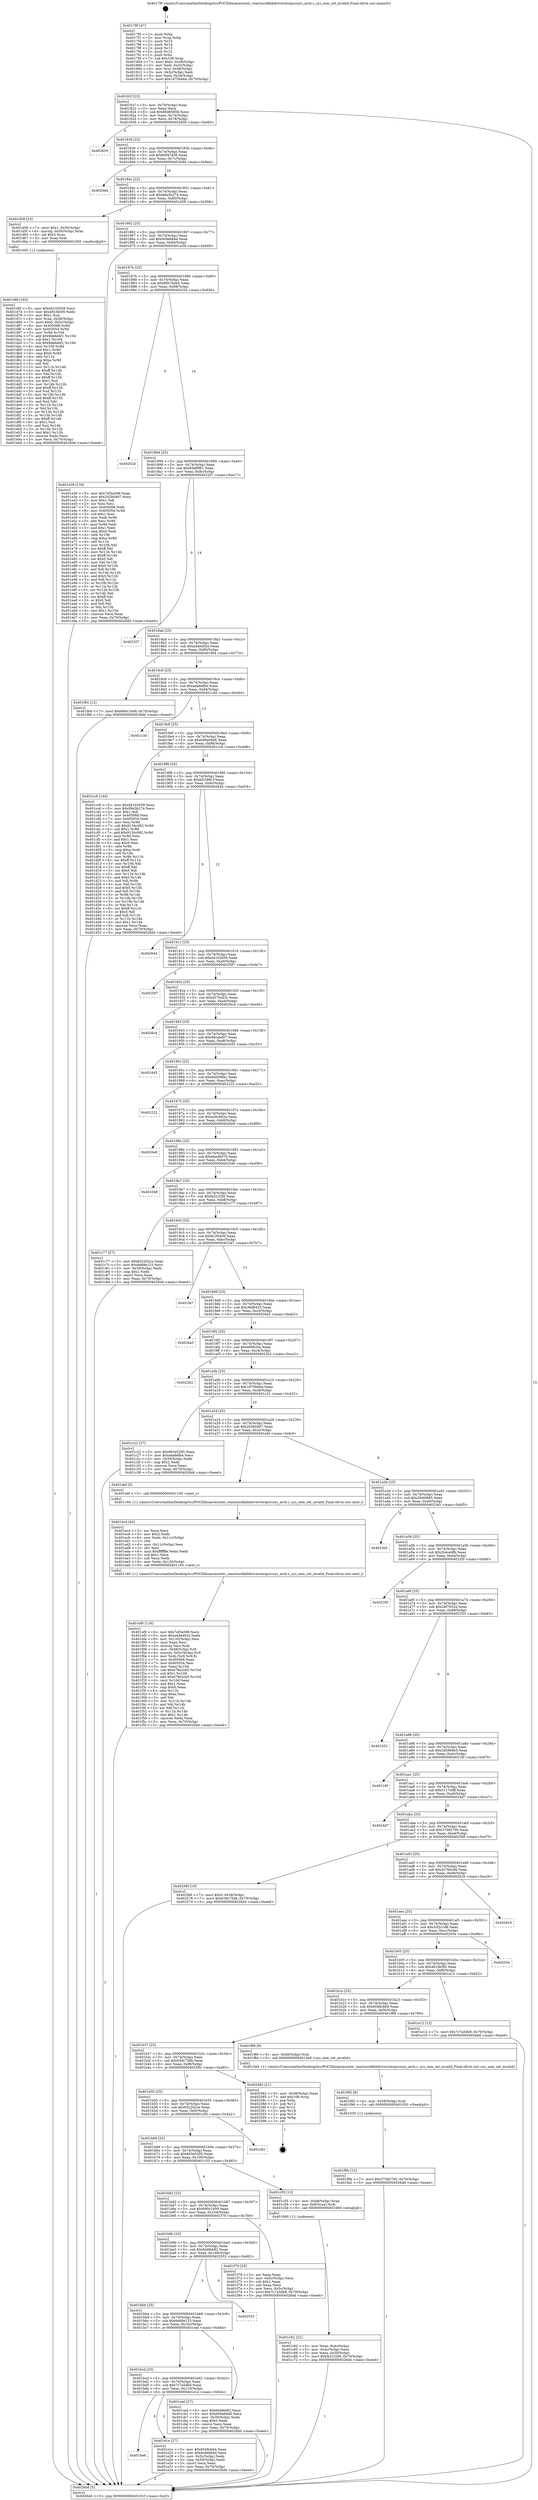 digraph "0x4017f0" {
  label = "0x4017f0 (/mnt/c/Users/mathe/Desktop/tcc/POCII/binaries/extr_reactossdklibdriverslwipsrcsys_arch.c_sys_sem_set_invalid_Final-ollvm.out::main(0))"
  labelloc = "t"
  node[shape=record]

  Entry [label="",width=0.3,height=0.3,shape=circle,fillcolor=black,style=filled]
  "0x40181f" [label="{
     0x40181f [23]\l
     | [instrs]\l
     &nbsp;&nbsp;0x40181f \<+3\>: mov -0x70(%rbp),%eax\l
     &nbsp;&nbsp;0x401822 \<+2\>: mov %eax,%ecx\l
     &nbsp;&nbsp;0x401824 \<+6\>: sub $0x80d85859,%ecx\l
     &nbsp;&nbsp;0x40182a \<+3\>: mov %eax,-0x74(%rbp)\l
     &nbsp;&nbsp;0x40182d \<+3\>: mov %ecx,-0x78(%rbp)\l
     &nbsp;&nbsp;0x401830 \<+6\>: je 0000000000402650 \<main+0xe60\>\l
  }"]
  "0x402650" [label="{
     0x402650\l
  }", style=dashed]
  "0x401836" [label="{
     0x401836 [22]\l
     | [instrs]\l
     &nbsp;&nbsp;0x401836 \<+5\>: jmp 000000000040183b \<main+0x4b\>\l
     &nbsp;&nbsp;0x40183b \<+3\>: mov -0x74(%rbp),%eax\l
     &nbsp;&nbsp;0x40183e \<+5\>: sub $0x83f47456,%eax\l
     &nbsp;&nbsp;0x401843 \<+3\>: mov %eax,-0x7c(%rbp)\l
     &nbsp;&nbsp;0x401846 \<+6\>: je 00000000004020dd \<main+0x8ed\>\l
  }"]
  Exit [label="",width=0.3,height=0.3,shape=circle,fillcolor=black,style=filled,peripheries=2]
  "0x4020dd" [label="{
     0x4020dd\l
  }", style=dashed]
  "0x40184c" [label="{
     0x40184c [22]\l
     | [instrs]\l
     &nbsp;&nbsp;0x40184c \<+5\>: jmp 0000000000401851 \<main+0x61\>\l
     &nbsp;&nbsp;0x401851 \<+3\>: mov -0x74(%rbp),%eax\l
     &nbsp;&nbsp;0x401854 \<+5\>: sub $0x89a5b274,%eax\l
     &nbsp;&nbsp;0x401859 \<+3\>: mov %eax,-0x80(%rbp)\l
     &nbsp;&nbsp;0x40185c \<+6\>: je 0000000000401d58 \<main+0x568\>\l
  }"]
  "0x401f9b" [label="{
     0x401f9b [12]\l
     | [instrs]\l
     &nbsp;&nbsp;0x401f9b \<+7\>: movl $0x37582700,-0x70(%rbp)\l
     &nbsp;&nbsp;0x401fa2 \<+5\>: jmp 00000000004026dd \<main+0xeed\>\l
  }"]
  "0x401d58" [label="{
     0x401d58 [23]\l
     | [instrs]\l
     &nbsp;&nbsp;0x401d58 \<+7\>: movl $0x1,-0x50(%rbp)\l
     &nbsp;&nbsp;0x401d5f \<+4\>: movslq -0x50(%rbp),%rax\l
     &nbsp;&nbsp;0x401d63 \<+4\>: shl $0x3,%rax\l
     &nbsp;&nbsp;0x401d67 \<+3\>: mov %rax,%rdi\l
     &nbsp;&nbsp;0x401d6a \<+5\>: call 0000000000401050 \<malloc@plt\>\l
     | [calls]\l
     &nbsp;&nbsp;0x401050 \{1\} (unknown)\l
  }"]
  "0x401862" [label="{
     0x401862 [25]\l
     | [instrs]\l
     &nbsp;&nbsp;0x401862 \<+5\>: jmp 0000000000401867 \<main+0x77\>\l
     &nbsp;&nbsp;0x401867 \<+3\>: mov -0x74(%rbp),%eax\l
     &nbsp;&nbsp;0x40186a \<+5\>: sub $0x8c9eb84d,%eax\l
     &nbsp;&nbsp;0x40186f \<+6\>: mov %eax,-0x84(%rbp)\l
     &nbsp;&nbsp;0x401875 \<+6\>: je 0000000000401e39 \<main+0x649\>\l
  }"]
  "0x401f92" [label="{
     0x401f92 [9]\l
     | [instrs]\l
     &nbsp;&nbsp;0x401f92 \<+4\>: mov -0x58(%rbp),%rdi\l
     &nbsp;&nbsp;0x401f96 \<+5\>: call 0000000000401030 \<free@plt\>\l
     | [calls]\l
     &nbsp;&nbsp;0x401030 \{1\} (unknown)\l
  }"]
  "0x401e39" [label="{
     0x401e39 [134]\l
     | [instrs]\l
     &nbsp;&nbsp;0x401e39 \<+5\>: mov $0x7ef3a598,%eax\l
     &nbsp;&nbsp;0x401e3e \<+5\>: mov $0x202b0497,%ecx\l
     &nbsp;&nbsp;0x401e43 \<+2\>: mov $0x1,%dl\l
     &nbsp;&nbsp;0x401e45 \<+2\>: xor %esi,%esi\l
     &nbsp;&nbsp;0x401e47 \<+7\>: mov 0x405068,%edi\l
     &nbsp;&nbsp;0x401e4e \<+8\>: mov 0x405054,%r8d\l
     &nbsp;&nbsp;0x401e56 \<+3\>: sub $0x1,%esi\l
     &nbsp;&nbsp;0x401e59 \<+3\>: mov %edi,%r9d\l
     &nbsp;&nbsp;0x401e5c \<+3\>: add %esi,%r9d\l
     &nbsp;&nbsp;0x401e5f \<+4\>: imul %r9d,%edi\l
     &nbsp;&nbsp;0x401e63 \<+3\>: and $0x1,%edi\l
     &nbsp;&nbsp;0x401e66 \<+3\>: cmp $0x0,%edi\l
     &nbsp;&nbsp;0x401e69 \<+4\>: sete %r10b\l
     &nbsp;&nbsp;0x401e6d \<+4\>: cmp $0xa,%r8d\l
     &nbsp;&nbsp;0x401e71 \<+4\>: setl %r11b\l
     &nbsp;&nbsp;0x401e75 \<+3\>: mov %r10b,%bl\l
     &nbsp;&nbsp;0x401e78 \<+3\>: xor $0xff,%bl\l
     &nbsp;&nbsp;0x401e7b \<+3\>: mov %r11b,%r14b\l
     &nbsp;&nbsp;0x401e7e \<+4\>: xor $0xff,%r14b\l
     &nbsp;&nbsp;0x401e82 \<+3\>: xor $0x0,%dl\l
     &nbsp;&nbsp;0x401e85 \<+3\>: mov %bl,%r15b\l
     &nbsp;&nbsp;0x401e88 \<+4\>: and $0x0,%r15b\l
     &nbsp;&nbsp;0x401e8c \<+3\>: and %dl,%r10b\l
     &nbsp;&nbsp;0x401e8f \<+3\>: mov %r14b,%r12b\l
     &nbsp;&nbsp;0x401e92 \<+4\>: and $0x0,%r12b\l
     &nbsp;&nbsp;0x401e96 \<+3\>: and %dl,%r11b\l
     &nbsp;&nbsp;0x401e99 \<+3\>: or %r10b,%r15b\l
     &nbsp;&nbsp;0x401e9c \<+3\>: or %r11b,%r12b\l
     &nbsp;&nbsp;0x401e9f \<+3\>: xor %r12b,%r15b\l
     &nbsp;&nbsp;0x401ea2 \<+3\>: or %r14b,%bl\l
     &nbsp;&nbsp;0x401ea5 \<+3\>: xor $0xff,%bl\l
     &nbsp;&nbsp;0x401ea8 \<+3\>: or $0x0,%dl\l
     &nbsp;&nbsp;0x401eab \<+2\>: and %dl,%bl\l
     &nbsp;&nbsp;0x401ead \<+3\>: or %bl,%r15b\l
     &nbsp;&nbsp;0x401eb0 \<+4\>: test $0x1,%r15b\l
     &nbsp;&nbsp;0x401eb4 \<+3\>: cmovne %ecx,%eax\l
     &nbsp;&nbsp;0x401eb7 \<+3\>: mov %eax,-0x70(%rbp)\l
     &nbsp;&nbsp;0x401eba \<+5\>: jmp 00000000004026dd \<main+0xeed\>\l
  }"]
  "0x40187b" [label="{
     0x40187b [25]\l
     | [instrs]\l
     &nbsp;&nbsp;0x40187b \<+5\>: jmp 0000000000401880 \<main+0x90\>\l
     &nbsp;&nbsp;0x401880 \<+3\>: mov -0x74(%rbp),%eax\l
     &nbsp;&nbsp;0x401883 \<+5\>: sub $0x90b7beb4,%eax\l
     &nbsp;&nbsp;0x401888 \<+6\>: mov %eax,-0x88(%rbp)\l
     &nbsp;&nbsp;0x40188e \<+6\>: je 000000000040202d \<main+0x83d\>\l
  }"]
  "0x401ef0" [label="{
     0x401ef0 [116]\l
     | [instrs]\l
     &nbsp;&nbsp;0x401ef0 \<+5\>: mov $0x7ef3a598,%ecx\l
     &nbsp;&nbsp;0x401ef5 \<+5\>: mov $0xa44ed02e,%edx\l
     &nbsp;&nbsp;0x401efa \<+6\>: mov -0x120(%rbp),%esi\l
     &nbsp;&nbsp;0x401f00 \<+3\>: imul %eax,%esi\l
     &nbsp;&nbsp;0x401f03 \<+3\>: movslq %esi,%rdi\l
     &nbsp;&nbsp;0x401f06 \<+4\>: mov -0x58(%rbp),%r8\l
     &nbsp;&nbsp;0x401f0a \<+4\>: movslq -0x5c(%rbp),%r9\l
     &nbsp;&nbsp;0x401f0e \<+4\>: mov %rdi,(%r8,%r9,8)\l
     &nbsp;&nbsp;0x401f12 \<+7\>: mov 0x405068,%eax\l
     &nbsp;&nbsp;0x401f19 \<+7\>: mov 0x405054,%esi\l
     &nbsp;&nbsp;0x401f20 \<+3\>: mov %eax,%r10d\l
     &nbsp;&nbsp;0x401f23 \<+7\>: sub $0xe78e2cb5,%r10d\l
     &nbsp;&nbsp;0x401f2a \<+4\>: sub $0x1,%r10d\l
     &nbsp;&nbsp;0x401f2e \<+7\>: add $0xe78e2cb5,%r10d\l
     &nbsp;&nbsp;0x401f35 \<+4\>: imul %r10d,%eax\l
     &nbsp;&nbsp;0x401f39 \<+3\>: and $0x1,%eax\l
     &nbsp;&nbsp;0x401f3c \<+3\>: cmp $0x0,%eax\l
     &nbsp;&nbsp;0x401f3f \<+4\>: sete %r11b\l
     &nbsp;&nbsp;0x401f43 \<+3\>: cmp $0xa,%esi\l
     &nbsp;&nbsp;0x401f46 \<+3\>: setl %bl\l
     &nbsp;&nbsp;0x401f49 \<+3\>: mov %r11b,%r14b\l
     &nbsp;&nbsp;0x401f4c \<+3\>: and %bl,%r14b\l
     &nbsp;&nbsp;0x401f4f \<+3\>: xor %bl,%r11b\l
     &nbsp;&nbsp;0x401f52 \<+3\>: or %r11b,%r14b\l
     &nbsp;&nbsp;0x401f55 \<+4\>: test $0x1,%r14b\l
     &nbsp;&nbsp;0x401f59 \<+3\>: cmovne %edx,%ecx\l
     &nbsp;&nbsp;0x401f5c \<+3\>: mov %ecx,-0x70(%rbp)\l
     &nbsp;&nbsp;0x401f5f \<+5\>: jmp 00000000004026dd \<main+0xeed\>\l
  }"]
  "0x40202d" [label="{
     0x40202d\l
  }", style=dashed]
  "0x401894" [label="{
     0x401894 [25]\l
     | [instrs]\l
     &nbsp;&nbsp;0x401894 \<+5\>: jmp 0000000000401899 \<main+0xa9\>\l
     &nbsp;&nbsp;0x401899 \<+3\>: mov -0x74(%rbp),%eax\l
     &nbsp;&nbsp;0x40189c \<+5\>: sub $0x93ef9f61,%eax\l
     &nbsp;&nbsp;0x4018a1 \<+6\>: mov %eax,-0x8c(%rbp)\l
     &nbsp;&nbsp;0x4018a7 \<+6\>: je 0000000000402207 \<main+0xa17\>\l
  }"]
  "0x401ec4" [label="{
     0x401ec4 [44]\l
     | [instrs]\l
     &nbsp;&nbsp;0x401ec4 \<+2\>: xor %ecx,%ecx\l
     &nbsp;&nbsp;0x401ec6 \<+5\>: mov $0x2,%edx\l
     &nbsp;&nbsp;0x401ecb \<+6\>: mov %edx,-0x11c(%rbp)\l
     &nbsp;&nbsp;0x401ed1 \<+1\>: cltd\l
     &nbsp;&nbsp;0x401ed2 \<+6\>: mov -0x11c(%rbp),%esi\l
     &nbsp;&nbsp;0x401ed8 \<+2\>: idiv %esi\l
     &nbsp;&nbsp;0x401eda \<+6\>: imul $0xfffffffe,%edx,%edx\l
     &nbsp;&nbsp;0x401ee0 \<+3\>: sub $0x1,%ecx\l
     &nbsp;&nbsp;0x401ee3 \<+2\>: sub %ecx,%edx\l
     &nbsp;&nbsp;0x401ee5 \<+6\>: mov %edx,-0x120(%rbp)\l
     &nbsp;&nbsp;0x401eeb \<+5\>: call 0000000000401160 \<next_i\>\l
     | [calls]\l
     &nbsp;&nbsp;0x401160 \{1\} (/mnt/c/Users/mathe/Desktop/tcc/POCII/binaries/extr_reactossdklibdriverslwipsrcsys_arch.c_sys_sem_set_invalid_Final-ollvm.out::next_i)\l
  }"]
  "0x402207" [label="{
     0x402207\l
  }", style=dashed]
  "0x4018ad" [label="{
     0x4018ad [25]\l
     | [instrs]\l
     &nbsp;&nbsp;0x4018ad \<+5\>: jmp 00000000004018b2 \<main+0xc2\>\l
     &nbsp;&nbsp;0x4018b2 \<+3\>: mov -0x74(%rbp),%eax\l
     &nbsp;&nbsp;0x4018b5 \<+5\>: sub $0xa44ed02e,%eax\l
     &nbsp;&nbsp;0x4018ba \<+6\>: mov %eax,-0x90(%rbp)\l
     &nbsp;&nbsp;0x4018c0 \<+6\>: je 0000000000401f64 \<main+0x774\>\l
  }"]
  "0x401be6" [label="{
     0x401be6\l
  }", style=dashed]
  "0x401f64" [label="{
     0x401f64 [12]\l
     | [instrs]\l
     &nbsp;&nbsp;0x401f64 \<+7\>: movl $0x690c1b09,-0x70(%rbp)\l
     &nbsp;&nbsp;0x401f6b \<+5\>: jmp 00000000004026dd \<main+0xeed\>\l
  }"]
  "0x4018c6" [label="{
     0x4018c6 [25]\l
     | [instrs]\l
     &nbsp;&nbsp;0x4018c6 \<+5\>: jmp 00000000004018cb \<main+0xdb\>\l
     &nbsp;&nbsp;0x4018cb \<+3\>: mov -0x74(%rbp),%eax\l
     &nbsp;&nbsp;0x4018ce \<+5\>: sub $0xada8efb4,%eax\l
     &nbsp;&nbsp;0x4018d3 \<+6\>: mov %eax,-0x94(%rbp)\l
     &nbsp;&nbsp;0x4018d9 \<+6\>: je 0000000000401c3d \<main+0x44d\>\l
  }"]
  "0x401e1e" [label="{
     0x401e1e [27]\l
     | [instrs]\l
     &nbsp;&nbsp;0x401e1e \<+5\>: mov $0x6048cb64,%eax\l
     &nbsp;&nbsp;0x401e23 \<+5\>: mov $0x8c9eb84d,%ecx\l
     &nbsp;&nbsp;0x401e28 \<+3\>: mov -0x5c(%rbp),%edx\l
     &nbsp;&nbsp;0x401e2b \<+3\>: cmp -0x50(%rbp),%edx\l
     &nbsp;&nbsp;0x401e2e \<+3\>: cmovl %ecx,%eax\l
     &nbsp;&nbsp;0x401e31 \<+3\>: mov %eax,-0x70(%rbp)\l
     &nbsp;&nbsp;0x401e34 \<+5\>: jmp 00000000004026dd \<main+0xeed\>\l
  }"]
  "0x401c3d" [label="{
     0x401c3d\l
  }", style=dashed]
  "0x4018df" [label="{
     0x4018df [25]\l
     | [instrs]\l
     &nbsp;&nbsp;0x4018df \<+5\>: jmp 00000000004018e4 \<main+0xf4\>\l
     &nbsp;&nbsp;0x4018e4 \<+3\>: mov -0x74(%rbp),%eax\l
     &nbsp;&nbsp;0x4018e7 \<+5\>: sub $0xb09a94d6,%eax\l
     &nbsp;&nbsp;0x4018ec \<+6\>: mov %eax,-0x98(%rbp)\l
     &nbsp;&nbsp;0x4018f2 \<+6\>: je 0000000000401cc8 \<main+0x4d8\>\l
  }"]
  "0x401d6f" [label="{
     0x401d6f [163]\l
     | [instrs]\l
     &nbsp;&nbsp;0x401d6f \<+5\>: mov $0xd4102059,%ecx\l
     &nbsp;&nbsp;0x401d74 \<+5\>: mov $0x4819e5f0,%edx\l
     &nbsp;&nbsp;0x401d79 \<+3\>: mov $0x1,%sil\l
     &nbsp;&nbsp;0x401d7c \<+4\>: mov %rax,-0x58(%rbp)\l
     &nbsp;&nbsp;0x401d80 \<+7\>: movl $0x0,-0x5c(%rbp)\l
     &nbsp;&nbsp;0x401d87 \<+8\>: mov 0x405068,%r8d\l
     &nbsp;&nbsp;0x401d8f \<+8\>: mov 0x405054,%r9d\l
     &nbsp;&nbsp;0x401d97 \<+3\>: mov %r8d,%r10d\l
     &nbsp;&nbsp;0x401d9a \<+7\>: add $0x9de6ebf1,%r10d\l
     &nbsp;&nbsp;0x401da1 \<+4\>: sub $0x1,%r10d\l
     &nbsp;&nbsp;0x401da5 \<+7\>: sub $0x9de6ebf1,%r10d\l
     &nbsp;&nbsp;0x401dac \<+4\>: imul %r10d,%r8d\l
     &nbsp;&nbsp;0x401db0 \<+4\>: and $0x1,%r8d\l
     &nbsp;&nbsp;0x401db4 \<+4\>: cmp $0x0,%r8d\l
     &nbsp;&nbsp;0x401db8 \<+4\>: sete %r11b\l
     &nbsp;&nbsp;0x401dbc \<+4\>: cmp $0xa,%r9d\l
     &nbsp;&nbsp;0x401dc0 \<+3\>: setl %bl\l
     &nbsp;&nbsp;0x401dc3 \<+3\>: mov %r11b,%r14b\l
     &nbsp;&nbsp;0x401dc6 \<+4\>: xor $0xff,%r14b\l
     &nbsp;&nbsp;0x401dca \<+3\>: mov %bl,%r15b\l
     &nbsp;&nbsp;0x401dcd \<+4\>: xor $0xff,%r15b\l
     &nbsp;&nbsp;0x401dd1 \<+4\>: xor $0x1,%sil\l
     &nbsp;&nbsp;0x401dd5 \<+3\>: mov %r14b,%r12b\l
     &nbsp;&nbsp;0x401dd8 \<+4\>: and $0xff,%r12b\l
     &nbsp;&nbsp;0x401ddc \<+3\>: and %sil,%r11b\l
     &nbsp;&nbsp;0x401ddf \<+3\>: mov %r15b,%r13b\l
     &nbsp;&nbsp;0x401de2 \<+4\>: and $0xff,%r13b\l
     &nbsp;&nbsp;0x401de6 \<+3\>: and %sil,%bl\l
     &nbsp;&nbsp;0x401de9 \<+3\>: or %r11b,%r12b\l
     &nbsp;&nbsp;0x401dec \<+3\>: or %bl,%r13b\l
     &nbsp;&nbsp;0x401def \<+3\>: xor %r13b,%r12b\l
     &nbsp;&nbsp;0x401df2 \<+3\>: or %r15b,%r14b\l
     &nbsp;&nbsp;0x401df5 \<+4\>: xor $0xff,%r14b\l
     &nbsp;&nbsp;0x401df9 \<+4\>: or $0x1,%sil\l
     &nbsp;&nbsp;0x401dfd \<+3\>: and %sil,%r14b\l
     &nbsp;&nbsp;0x401e00 \<+3\>: or %r14b,%r12b\l
     &nbsp;&nbsp;0x401e03 \<+4\>: test $0x1,%r12b\l
     &nbsp;&nbsp;0x401e07 \<+3\>: cmovne %edx,%ecx\l
     &nbsp;&nbsp;0x401e0a \<+3\>: mov %ecx,-0x70(%rbp)\l
     &nbsp;&nbsp;0x401e0d \<+5\>: jmp 00000000004026dd \<main+0xeed\>\l
  }"]
  "0x401cc8" [label="{
     0x401cc8 [144]\l
     | [instrs]\l
     &nbsp;&nbsp;0x401cc8 \<+5\>: mov $0xd4102059,%eax\l
     &nbsp;&nbsp;0x401ccd \<+5\>: mov $0x89a5b274,%ecx\l
     &nbsp;&nbsp;0x401cd2 \<+2\>: mov $0x1,%dl\l
     &nbsp;&nbsp;0x401cd4 \<+7\>: mov 0x405068,%esi\l
     &nbsp;&nbsp;0x401cdb \<+7\>: mov 0x405054,%edi\l
     &nbsp;&nbsp;0x401ce2 \<+3\>: mov %esi,%r8d\l
     &nbsp;&nbsp;0x401ce5 \<+7\>: sub $0x9134c082,%r8d\l
     &nbsp;&nbsp;0x401cec \<+4\>: sub $0x1,%r8d\l
     &nbsp;&nbsp;0x401cf0 \<+7\>: add $0x9134c082,%r8d\l
     &nbsp;&nbsp;0x401cf7 \<+4\>: imul %r8d,%esi\l
     &nbsp;&nbsp;0x401cfb \<+3\>: and $0x1,%esi\l
     &nbsp;&nbsp;0x401cfe \<+3\>: cmp $0x0,%esi\l
     &nbsp;&nbsp;0x401d01 \<+4\>: sete %r9b\l
     &nbsp;&nbsp;0x401d05 \<+3\>: cmp $0xa,%edi\l
     &nbsp;&nbsp;0x401d08 \<+4\>: setl %r10b\l
     &nbsp;&nbsp;0x401d0c \<+3\>: mov %r9b,%r11b\l
     &nbsp;&nbsp;0x401d0f \<+4\>: xor $0xff,%r11b\l
     &nbsp;&nbsp;0x401d13 \<+3\>: mov %r10b,%bl\l
     &nbsp;&nbsp;0x401d16 \<+3\>: xor $0xff,%bl\l
     &nbsp;&nbsp;0x401d19 \<+3\>: xor $0x0,%dl\l
     &nbsp;&nbsp;0x401d1c \<+3\>: mov %r11b,%r14b\l
     &nbsp;&nbsp;0x401d1f \<+4\>: and $0x0,%r14b\l
     &nbsp;&nbsp;0x401d23 \<+3\>: and %dl,%r9b\l
     &nbsp;&nbsp;0x401d26 \<+3\>: mov %bl,%r15b\l
     &nbsp;&nbsp;0x401d29 \<+4\>: and $0x0,%r15b\l
     &nbsp;&nbsp;0x401d2d \<+3\>: and %dl,%r10b\l
     &nbsp;&nbsp;0x401d30 \<+3\>: or %r9b,%r14b\l
     &nbsp;&nbsp;0x401d33 \<+3\>: or %r10b,%r15b\l
     &nbsp;&nbsp;0x401d36 \<+3\>: xor %r15b,%r14b\l
     &nbsp;&nbsp;0x401d39 \<+3\>: or %bl,%r11b\l
     &nbsp;&nbsp;0x401d3c \<+4\>: xor $0xff,%r11b\l
     &nbsp;&nbsp;0x401d40 \<+3\>: or $0x0,%dl\l
     &nbsp;&nbsp;0x401d43 \<+3\>: and %dl,%r11b\l
     &nbsp;&nbsp;0x401d46 \<+3\>: or %r11b,%r14b\l
     &nbsp;&nbsp;0x401d49 \<+4\>: test $0x1,%r14b\l
     &nbsp;&nbsp;0x401d4d \<+3\>: cmovne %ecx,%eax\l
     &nbsp;&nbsp;0x401d50 \<+3\>: mov %eax,-0x70(%rbp)\l
     &nbsp;&nbsp;0x401d53 \<+5\>: jmp 00000000004026dd \<main+0xeed\>\l
  }"]
  "0x4018f8" [label="{
     0x4018f8 [25]\l
     | [instrs]\l
     &nbsp;&nbsp;0x4018f8 \<+5\>: jmp 00000000004018fd \<main+0x10d\>\l
     &nbsp;&nbsp;0x4018fd \<+3\>: mov -0x74(%rbp),%eax\l
     &nbsp;&nbsp;0x401900 \<+5\>: sub $0xbf25891f,%eax\l
     &nbsp;&nbsp;0x401905 \<+6\>: mov %eax,-0x9c(%rbp)\l
     &nbsp;&nbsp;0x40190b \<+6\>: je 0000000000402644 \<main+0xe54\>\l
  }"]
  "0x401bcd" [label="{
     0x401bcd [25]\l
     | [instrs]\l
     &nbsp;&nbsp;0x401bcd \<+5\>: jmp 0000000000401bd2 \<main+0x3e2\>\l
     &nbsp;&nbsp;0x401bd2 \<+3\>: mov -0x74(%rbp),%eax\l
     &nbsp;&nbsp;0x401bd5 \<+5\>: sub $0x7c7a5db9,%eax\l
     &nbsp;&nbsp;0x401bda \<+6\>: mov %eax,-0x110(%rbp)\l
     &nbsp;&nbsp;0x401be0 \<+6\>: je 0000000000401e1e \<main+0x62e\>\l
  }"]
  "0x402644" [label="{
     0x402644\l
  }", style=dashed]
  "0x401911" [label="{
     0x401911 [25]\l
     | [instrs]\l
     &nbsp;&nbsp;0x401911 \<+5\>: jmp 0000000000401916 \<main+0x126\>\l
     &nbsp;&nbsp;0x401916 \<+3\>: mov -0x74(%rbp),%eax\l
     &nbsp;&nbsp;0x401919 \<+5\>: sub $0xd4102059,%eax\l
     &nbsp;&nbsp;0x40191e \<+6\>: mov %eax,-0xa0(%rbp)\l
     &nbsp;&nbsp;0x401924 \<+6\>: je 0000000000402597 \<main+0xda7\>\l
  }"]
  "0x401cad" [label="{
     0x401cad [27]\l
     | [instrs]\l
     &nbsp;&nbsp;0x401cad \<+5\>: mov $0x6d4feb82,%eax\l
     &nbsp;&nbsp;0x401cb2 \<+5\>: mov $0xb09a94d6,%ecx\l
     &nbsp;&nbsp;0x401cb7 \<+3\>: mov -0x30(%rbp),%edx\l
     &nbsp;&nbsp;0x401cba \<+3\>: cmp $0x0,%edx\l
     &nbsp;&nbsp;0x401cbd \<+3\>: cmove %ecx,%eax\l
     &nbsp;&nbsp;0x401cc0 \<+3\>: mov %eax,-0x70(%rbp)\l
     &nbsp;&nbsp;0x401cc3 \<+5\>: jmp 00000000004026dd \<main+0xeed\>\l
  }"]
  "0x402597" [label="{
     0x402597\l
  }", style=dashed]
  "0x40192a" [label="{
     0x40192a [25]\l
     | [instrs]\l
     &nbsp;&nbsp;0x40192a \<+5\>: jmp 000000000040192f \<main+0x13f\>\l
     &nbsp;&nbsp;0x40192f \<+3\>: mov -0x74(%rbp),%eax\l
     &nbsp;&nbsp;0x401932 \<+5\>: sub $0xd570a53c,%eax\l
     &nbsp;&nbsp;0x401937 \<+6\>: mov %eax,-0xa4(%rbp)\l
     &nbsp;&nbsp;0x40193d \<+6\>: je 00000000004026c4 \<main+0xed4\>\l
  }"]
  "0x401bb4" [label="{
     0x401bb4 [25]\l
     | [instrs]\l
     &nbsp;&nbsp;0x401bb4 \<+5\>: jmp 0000000000401bb9 \<main+0x3c9\>\l
     &nbsp;&nbsp;0x401bb9 \<+3\>: mov -0x74(%rbp),%eax\l
     &nbsp;&nbsp;0x401bbc \<+5\>: sub $0x6e68e123,%eax\l
     &nbsp;&nbsp;0x401bc1 \<+6\>: mov %eax,-0x10c(%rbp)\l
     &nbsp;&nbsp;0x401bc7 \<+6\>: je 0000000000401cad \<main+0x4bd\>\l
  }"]
  "0x4026c4" [label="{
     0x4026c4\l
  }", style=dashed]
  "0x401943" [label="{
     0x401943 [25]\l
     | [instrs]\l
     &nbsp;&nbsp;0x401943 \<+5\>: jmp 0000000000401948 \<main+0x158\>\l
     &nbsp;&nbsp;0x401948 \<+3\>: mov -0x74(%rbp),%eax\l
     &nbsp;&nbsp;0x40194b \<+5\>: sub $0xd9cabd07,%eax\l
     &nbsp;&nbsp;0x401950 \<+6\>: mov %eax,-0xa8(%rbp)\l
     &nbsp;&nbsp;0x401956 \<+6\>: je 0000000000402445 \<main+0xc55\>\l
  }"]
  "0x402552" [label="{
     0x402552\l
  }", style=dashed]
  "0x402445" [label="{
     0x402445\l
  }", style=dashed]
  "0x40195c" [label="{
     0x40195c [25]\l
     | [instrs]\l
     &nbsp;&nbsp;0x40195c \<+5\>: jmp 0000000000401961 \<main+0x171\>\l
     &nbsp;&nbsp;0x401961 \<+3\>: mov -0x74(%rbp),%eax\l
     &nbsp;&nbsp;0x401964 \<+5\>: sub $0xde8296bc,%eax\l
     &nbsp;&nbsp;0x401969 \<+6\>: mov %eax,-0xac(%rbp)\l
     &nbsp;&nbsp;0x40196f \<+6\>: je 0000000000402222 \<main+0xa32\>\l
  }"]
  "0x401b9b" [label="{
     0x401b9b [25]\l
     | [instrs]\l
     &nbsp;&nbsp;0x401b9b \<+5\>: jmp 0000000000401ba0 \<main+0x3b0\>\l
     &nbsp;&nbsp;0x401ba0 \<+3\>: mov -0x74(%rbp),%eax\l
     &nbsp;&nbsp;0x401ba3 \<+5\>: sub $0x6d4feb82,%eax\l
     &nbsp;&nbsp;0x401ba8 \<+6\>: mov %eax,-0x108(%rbp)\l
     &nbsp;&nbsp;0x401bae \<+6\>: je 0000000000402552 \<main+0xd62\>\l
  }"]
  "0x402222" [label="{
     0x402222\l
  }", style=dashed]
  "0x401975" [label="{
     0x401975 [25]\l
     | [instrs]\l
     &nbsp;&nbsp;0x401975 \<+5\>: jmp 000000000040197a \<main+0x18a\>\l
     &nbsp;&nbsp;0x40197a \<+3\>: mov -0x74(%rbp),%eax\l
     &nbsp;&nbsp;0x40197d \<+5\>: sub $0xe26c862a,%eax\l
     &nbsp;&nbsp;0x401982 \<+6\>: mov %eax,-0xb0(%rbp)\l
     &nbsp;&nbsp;0x401988 \<+6\>: je 00000000004020e9 \<main+0x8f9\>\l
  }"]
  "0x401f70" [label="{
     0x401f70 [25]\l
     | [instrs]\l
     &nbsp;&nbsp;0x401f70 \<+2\>: xor %eax,%eax\l
     &nbsp;&nbsp;0x401f72 \<+3\>: mov -0x5c(%rbp),%ecx\l
     &nbsp;&nbsp;0x401f75 \<+3\>: sub $0x1,%eax\l
     &nbsp;&nbsp;0x401f78 \<+2\>: sub %eax,%ecx\l
     &nbsp;&nbsp;0x401f7a \<+3\>: mov %ecx,-0x5c(%rbp)\l
     &nbsp;&nbsp;0x401f7d \<+7\>: movl $0x7c7a5db9,-0x70(%rbp)\l
     &nbsp;&nbsp;0x401f84 \<+5\>: jmp 00000000004026dd \<main+0xeed\>\l
  }"]
  "0x4020e9" [label="{
     0x4020e9\l
  }", style=dashed]
  "0x40198e" [label="{
     0x40198e [25]\l
     | [instrs]\l
     &nbsp;&nbsp;0x40198e \<+5\>: jmp 0000000000401993 \<main+0x1a3\>\l
     &nbsp;&nbsp;0x401993 \<+3\>: mov -0x74(%rbp),%eax\l
     &nbsp;&nbsp;0x401996 \<+5\>: sub $0xebed607b,%eax\l
     &nbsp;&nbsp;0x40199b \<+6\>: mov %eax,-0xb4(%rbp)\l
     &nbsp;&nbsp;0x4019a1 \<+6\>: je 0000000000402546 \<main+0xd56\>\l
  }"]
  "0x401c62" [label="{
     0x401c62 [21]\l
     | [instrs]\l
     &nbsp;&nbsp;0x401c62 \<+3\>: mov %eax,-0x4c(%rbp)\l
     &nbsp;&nbsp;0x401c65 \<+3\>: mov -0x4c(%rbp),%eax\l
     &nbsp;&nbsp;0x401c68 \<+3\>: mov %eax,-0x30(%rbp)\l
     &nbsp;&nbsp;0x401c6b \<+7\>: movl $0xfa3232fd,-0x70(%rbp)\l
     &nbsp;&nbsp;0x401c72 \<+5\>: jmp 00000000004026dd \<main+0xeed\>\l
  }"]
  "0x402546" [label="{
     0x402546\l
  }", style=dashed]
  "0x4019a7" [label="{
     0x4019a7 [25]\l
     | [instrs]\l
     &nbsp;&nbsp;0x4019a7 \<+5\>: jmp 00000000004019ac \<main+0x1bc\>\l
     &nbsp;&nbsp;0x4019ac \<+3\>: mov -0x74(%rbp),%eax\l
     &nbsp;&nbsp;0x4019af \<+5\>: sub $0xfa3232fd,%eax\l
     &nbsp;&nbsp;0x4019b4 \<+6\>: mov %eax,-0xb8(%rbp)\l
     &nbsp;&nbsp;0x4019ba \<+6\>: je 0000000000401c77 \<main+0x487\>\l
  }"]
  "0x401b82" [label="{
     0x401b82 [25]\l
     | [instrs]\l
     &nbsp;&nbsp;0x401b82 \<+5\>: jmp 0000000000401b87 \<main+0x397\>\l
     &nbsp;&nbsp;0x401b87 \<+3\>: mov -0x74(%rbp),%eax\l
     &nbsp;&nbsp;0x401b8a \<+5\>: sub $0x690c1b09,%eax\l
     &nbsp;&nbsp;0x401b8f \<+6\>: mov %eax,-0x104(%rbp)\l
     &nbsp;&nbsp;0x401b95 \<+6\>: je 0000000000401f70 \<main+0x780\>\l
  }"]
  "0x401c77" [label="{
     0x401c77 [27]\l
     | [instrs]\l
     &nbsp;&nbsp;0x401c77 \<+5\>: mov $0x652202ce,%eax\l
     &nbsp;&nbsp;0x401c7c \<+5\>: mov $0x6e68e123,%ecx\l
     &nbsp;&nbsp;0x401c81 \<+3\>: mov -0x30(%rbp),%edx\l
     &nbsp;&nbsp;0x401c84 \<+3\>: cmp $0x1,%edx\l
     &nbsp;&nbsp;0x401c87 \<+3\>: cmovl %ecx,%eax\l
     &nbsp;&nbsp;0x401c8a \<+3\>: mov %eax,-0x70(%rbp)\l
     &nbsp;&nbsp;0x401c8d \<+5\>: jmp 00000000004026dd \<main+0xeed\>\l
  }"]
  "0x4019c0" [label="{
     0x4019c0 [25]\l
     | [instrs]\l
     &nbsp;&nbsp;0x4019c0 \<+5\>: jmp 00000000004019c5 \<main+0x1d5\>\l
     &nbsp;&nbsp;0x4019c5 \<+3\>: mov -0x74(%rbp),%eax\l
     &nbsp;&nbsp;0x4019c8 \<+5\>: sub $0xfc1f040d,%eax\l
     &nbsp;&nbsp;0x4019cd \<+6\>: mov %eax,-0xbc(%rbp)\l
     &nbsp;&nbsp;0x4019d3 \<+6\>: je 0000000000401fa7 \<main+0x7b7\>\l
  }"]
  "0x401c55" [label="{
     0x401c55 [13]\l
     | [instrs]\l
     &nbsp;&nbsp;0x401c55 \<+4\>: mov -0x48(%rbp),%rax\l
     &nbsp;&nbsp;0x401c59 \<+4\>: mov 0x8(%rax),%rdi\l
     &nbsp;&nbsp;0x401c5d \<+5\>: call 0000000000401060 \<atoi@plt\>\l
     | [calls]\l
     &nbsp;&nbsp;0x401060 \{1\} (unknown)\l
  }"]
  "0x401fa7" [label="{
     0x401fa7\l
  }", style=dashed]
  "0x4019d9" [label="{
     0x4019d9 [25]\l
     | [instrs]\l
     &nbsp;&nbsp;0x4019d9 \<+5\>: jmp 00000000004019de \<main+0x1ee\>\l
     &nbsp;&nbsp;0x4019de \<+3\>: mov -0x74(%rbp),%eax\l
     &nbsp;&nbsp;0x4019e1 \<+5\>: sub $0x36d6425,%eax\l
     &nbsp;&nbsp;0x4019e6 \<+6\>: mov %eax,-0xc0(%rbp)\l
     &nbsp;&nbsp;0x4019ec \<+6\>: je 00000000004026a5 \<main+0xeb5\>\l
  }"]
  "0x401b69" [label="{
     0x401b69 [25]\l
     | [instrs]\l
     &nbsp;&nbsp;0x401b69 \<+5\>: jmp 0000000000401b6e \<main+0x37e\>\l
     &nbsp;&nbsp;0x401b6e \<+3\>: mov -0x74(%rbp),%eax\l
     &nbsp;&nbsp;0x401b71 \<+5\>: sub $0x663e5295,%eax\l
     &nbsp;&nbsp;0x401b76 \<+6\>: mov %eax,-0x100(%rbp)\l
     &nbsp;&nbsp;0x401b7c \<+6\>: je 0000000000401c55 \<main+0x465\>\l
  }"]
  "0x4026a5" [label="{
     0x4026a5\l
  }", style=dashed]
  "0x4019f2" [label="{
     0x4019f2 [25]\l
     | [instrs]\l
     &nbsp;&nbsp;0x4019f2 \<+5\>: jmp 00000000004019f7 \<main+0x207\>\l
     &nbsp;&nbsp;0x4019f7 \<+3\>: mov -0x74(%rbp),%eax\l
     &nbsp;&nbsp;0x4019fa \<+5\>: sub $0x48962be,%eax\l
     &nbsp;&nbsp;0x4019ff \<+6\>: mov %eax,-0xc4(%rbp)\l
     &nbsp;&nbsp;0x401a05 \<+6\>: je 00000000004022b2 \<main+0xac2\>\l
  }"]
  "0x401c92" [label="{
     0x401c92\l
  }", style=dashed]
  "0x4022b2" [label="{
     0x4022b2\l
  }", style=dashed]
  "0x401a0b" [label="{
     0x401a0b [25]\l
     | [instrs]\l
     &nbsp;&nbsp;0x401a0b \<+5\>: jmp 0000000000401a10 \<main+0x220\>\l
     &nbsp;&nbsp;0x401a10 \<+3\>: mov -0x74(%rbp),%eax\l
     &nbsp;&nbsp;0x401a13 \<+5\>: sub $0x1870bb6a,%eax\l
     &nbsp;&nbsp;0x401a18 \<+6\>: mov %eax,-0xc8(%rbp)\l
     &nbsp;&nbsp;0x401a1e \<+6\>: je 0000000000401c22 \<main+0x432\>\l
  }"]
  "0x401b50" [label="{
     0x401b50 [25]\l
     | [instrs]\l
     &nbsp;&nbsp;0x401b50 \<+5\>: jmp 0000000000401b55 \<main+0x365\>\l
     &nbsp;&nbsp;0x401b55 \<+3\>: mov -0x74(%rbp),%eax\l
     &nbsp;&nbsp;0x401b58 \<+5\>: sub $0x652202ce,%eax\l
     &nbsp;&nbsp;0x401b5d \<+6\>: mov %eax,-0xfc(%rbp)\l
     &nbsp;&nbsp;0x401b63 \<+6\>: je 0000000000401c92 \<main+0x4a2\>\l
  }"]
  "0x401c22" [label="{
     0x401c22 [27]\l
     | [instrs]\l
     &nbsp;&nbsp;0x401c22 \<+5\>: mov $0x663e5295,%eax\l
     &nbsp;&nbsp;0x401c27 \<+5\>: mov $0xada8efb4,%ecx\l
     &nbsp;&nbsp;0x401c2c \<+3\>: mov -0x34(%rbp),%edx\l
     &nbsp;&nbsp;0x401c2f \<+3\>: cmp $0x2,%edx\l
     &nbsp;&nbsp;0x401c32 \<+3\>: cmovne %ecx,%eax\l
     &nbsp;&nbsp;0x401c35 \<+3\>: mov %eax,-0x70(%rbp)\l
     &nbsp;&nbsp;0x401c38 \<+5\>: jmp 00000000004026dd \<main+0xeed\>\l
  }"]
  "0x401a24" [label="{
     0x401a24 [25]\l
     | [instrs]\l
     &nbsp;&nbsp;0x401a24 \<+5\>: jmp 0000000000401a29 \<main+0x239\>\l
     &nbsp;&nbsp;0x401a29 \<+3\>: mov -0x74(%rbp),%eax\l
     &nbsp;&nbsp;0x401a2c \<+5\>: sub $0x202b0497,%eax\l
     &nbsp;&nbsp;0x401a31 \<+6\>: mov %eax,-0xcc(%rbp)\l
     &nbsp;&nbsp;0x401a37 \<+6\>: je 0000000000401ebf \<main+0x6cf\>\l
  }"]
  "0x4026dd" [label="{
     0x4026dd [5]\l
     | [instrs]\l
     &nbsp;&nbsp;0x4026dd \<+5\>: jmp 000000000040181f \<main+0x2f\>\l
  }"]
  "0x4017f0" [label="{
     0x4017f0 [47]\l
     | [instrs]\l
     &nbsp;&nbsp;0x4017f0 \<+1\>: push %rbp\l
     &nbsp;&nbsp;0x4017f1 \<+3\>: mov %rsp,%rbp\l
     &nbsp;&nbsp;0x4017f4 \<+2\>: push %r15\l
     &nbsp;&nbsp;0x4017f6 \<+2\>: push %r14\l
     &nbsp;&nbsp;0x4017f8 \<+2\>: push %r13\l
     &nbsp;&nbsp;0x4017fa \<+2\>: push %r12\l
     &nbsp;&nbsp;0x4017fc \<+1\>: push %rbx\l
     &nbsp;&nbsp;0x4017fd \<+7\>: sub $0x108,%rsp\l
     &nbsp;&nbsp;0x401804 \<+7\>: movl $0x0,-0x38(%rbp)\l
     &nbsp;&nbsp;0x40180b \<+3\>: mov %edi,-0x3c(%rbp)\l
     &nbsp;&nbsp;0x40180e \<+4\>: mov %rsi,-0x48(%rbp)\l
     &nbsp;&nbsp;0x401812 \<+3\>: mov -0x3c(%rbp),%edi\l
     &nbsp;&nbsp;0x401815 \<+3\>: mov %edi,-0x34(%rbp)\l
     &nbsp;&nbsp;0x401818 \<+7\>: movl $0x1870bb6a,-0x70(%rbp)\l
  }"]
  "0x402582" [label="{
     0x402582 [21]\l
     | [instrs]\l
     &nbsp;&nbsp;0x402582 \<+3\>: mov -0x38(%rbp),%eax\l
     &nbsp;&nbsp;0x402585 \<+7\>: add $0x108,%rsp\l
     &nbsp;&nbsp;0x40258c \<+1\>: pop %rbx\l
     &nbsp;&nbsp;0x40258d \<+2\>: pop %r12\l
     &nbsp;&nbsp;0x40258f \<+2\>: pop %r13\l
     &nbsp;&nbsp;0x402591 \<+2\>: pop %r14\l
     &nbsp;&nbsp;0x402593 \<+2\>: pop %r15\l
     &nbsp;&nbsp;0x402595 \<+1\>: pop %rbp\l
     &nbsp;&nbsp;0x402596 \<+1\>: ret\l
  }"]
  "0x401ebf" [label="{
     0x401ebf [5]\l
     | [instrs]\l
     &nbsp;&nbsp;0x401ebf \<+5\>: call 0000000000401160 \<next_i\>\l
     | [calls]\l
     &nbsp;&nbsp;0x401160 \{1\} (/mnt/c/Users/mathe/Desktop/tcc/POCII/binaries/extr_reactossdklibdriverslwipsrcsys_arch.c_sys_sem_set_invalid_Final-ollvm.out::next_i)\l
  }"]
  "0x401a3d" [label="{
     0x401a3d [25]\l
     | [instrs]\l
     &nbsp;&nbsp;0x401a3d \<+5\>: jmp 0000000000401a42 \<main+0x252\>\l
     &nbsp;&nbsp;0x401a42 \<+3\>: mov -0x74(%rbp),%eax\l
     &nbsp;&nbsp;0x401a45 \<+5\>: sub $0x26efd865,%eax\l
     &nbsp;&nbsp;0x401a4a \<+6\>: mov %eax,-0xd0(%rbp)\l
     &nbsp;&nbsp;0x401a50 \<+6\>: je 00000000004023e5 \<main+0xbf5\>\l
  }"]
  "0x401b37" [label="{
     0x401b37 [25]\l
     | [instrs]\l
     &nbsp;&nbsp;0x401b37 \<+5\>: jmp 0000000000401b3c \<main+0x34c\>\l
     &nbsp;&nbsp;0x401b3c \<+3\>: mov -0x74(%rbp),%eax\l
     &nbsp;&nbsp;0x401b3f \<+5\>: sub $0x639c75db,%eax\l
     &nbsp;&nbsp;0x401b44 \<+6\>: mov %eax,-0xf8(%rbp)\l
     &nbsp;&nbsp;0x401b4a \<+6\>: je 0000000000402582 \<main+0xd92\>\l
  }"]
  "0x4023e5" [label="{
     0x4023e5\l
  }", style=dashed]
  "0x401a56" [label="{
     0x401a56 [25]\l
     | [instrs]\l
     &nbsp;&nbsp;0x401a56 \<+5\>: jmp 0000000000401a5b \<main+0x26b\>\l
     &nbsp;&nbsp;0x401a5b \<+3\>: mov -0x74(%rbp),%eax\l
     &nbsp;&nbsp;0x401a5e \<+5\>: sub $0x2b4ce9fb,%eax\l
     &nbsp;&nbsp;0x401a63 \<+6\>: mov %eax,-0xd4(%rbp)\l
     &nbsp;&nbsp;0x401a69 \<+6\>: je 000000000040235f \<main+0xb6f\>\l
  }"]
  "0x401f89" [label="{
     0x401f89 [9]\l
     | [instrs]\l
     &nbsp;&nbsp;0x401f89 \<+4\>: mov -0x58(%rbp),%rdi\l
     &nbsp;&nbsp;0x401f8d \<+5\>: call 00000000004015e0 \<sys_sem_set_invalid\>\l
     | [calls]\l
     &nbsp;&nbsp;0x4015e0 \{1\} (/mnt/c/Users/mathe/Desktop/tcc/POCII/binaries/extr_reactossdklibdriverslwipsrcsys_arch.c_sys_sem_set_invalid_Final-ollvm.out::sys_sem_set_invalid)\l
  }"]
  "0x40235f" [label="{
     0x40235f\l
  }", style=dashed]
  "0x401a6f" [label="{
     0x401a6f [25]\l
     | [instrs]\l
     &nbsp;&nbsp;0x401a6f \<+5\>: jmp 0000000000401a74 \<main+0x284\>\l
     &nbsp;&nbsp;0x401a74 \<+3\>: mov -0x74(%rbp),%eax\l
     &nbsp;&nbsp;0x401a77 \<+5\>: sub $0x2bf7632a,%eax\l
     &nbsp;&nbsp;0x401a7c \<+6\>: mov %eax,-0xd8(%rbp)\l
     &nbsp;&nbsp;0x401a82 \<+6\>: je 0000000000402353 \<main+0xb63\>\l
  }"]
  "0x401b1e" [label="{
     0x401b1e [25]\l
     | [instrs]\l
     &nbsp;&nbsp;0x401b1e \<+5\>: jmp 0000000000401b23 \<main+0x333\>\l
     &nbsp;&nbsp;0x401b23 \<+3\>: mov -0x74(%rbp),%eax\l
     &nbsp;&nbsp;0x401b26 \<+5\>: sub $0x6048cb64,%eax\l
     &nbsp;&nbsp;0x401b2b \<+6\>: mov %eax,-0xf4(%rbp)\l
     &nbsp;&nbsp;0x401b31 \<+6\>: je 0000000000401f89 \<main+0x799\>\l
  }"]
  "0x402353" [label="{
     0x402353\l
  }", style=dashed]
  "0x401a88" [label="{
     0x401a88 [25]\l
     | [instrs]\l
     &nbsp;&nbsp;0x401a88 \<+5\>: jmp 0000000000401a8d \<main+0x29d\>\l
     &nbsp;&nbsp;0x401a8d \<+3\>: mov -0x74(%rbp),%eax\l
     &nbsp;&nbsp;0x401a90 \<+5\>: sub $0x2d5868e5,%eax\l
     &nbsp;&nbsp;0x401a95 \<+6\>: mov %eax,-0xdc(%rbp)\l
     &nbsp;&nbsp;0x401a9b \<+6\>: je 000000000040216f \<main+0x97f\>\l
  }"]
  "0x401e12" [label="{
     0x401e12 [12]\l
     | [instrs]\l
     &nbsp;&nbsp;0x401e12 \<+7\>: movl $0x7c7a5db9,-0x70(%rbp)\l
     &nbsp;&nbsp;0x401e19 \<+5\>: jmp 00000000004026dd \<main+0xeed\>\l
  }"]
  "0x40216f" [label="{
     0x40216f\l
  }", style=dashed]
  "0x401aa1" [label="{
     0x401aa1 [25]\l
     | [instrs]\l
     &nbsp;&nbsp;0x401aa1 \<+5\>: jmp 0000000000401aa6 \<main+0x2b6\>\l
     &nbsp;&nbsp;0x401aa6 \<+3\>: mov -0x74(%rbp),%eax\l
     &nbsp;&nbsp;0x401aa9 \<+5\>: sub $0x3117c6ff,%eax\l
     &nbsp;&nbsp;0x401aae \<+6\>: mov %eax,-0xe0(%rbp)\l
     &nbsp;&nbsp;0x401ab4 \<+6\>: je 00000000004024d7 \<main+0xce7\>\l
  }"]
  "0x401b05" [label="{
     0x401b05 [25]\l
     | [instrs]\l
     &nbsp;&nbsp;0x401b05 \<+5\>: jmp 0000000000401b0a \<main+0x31a\>\l
     &nbsp;&nbsp;0x401b0a \<+3\>: mov -0x74(%rbp),%eax\l
     &nbsp;&nbsp;0x401b0d \<+5\>: sub $0x4819e5f0,%eax\l
     &nbsp;&nbsp;0x401b12 \<+6\>: mov %eax,-0xf0(%rbp)\l
     &nbsp;&nbsp;0x401b18 \<+6\>: je 0000000000401e12 \<main+0x622\>\l
  }"]
  "0x4024d7" [label="{
     0x4024d7\l
  }", style=dashed]
  "0x401aba" [label="{
     0x401aba [25]\l
     | [instrs]\l
     &nbsp;&nbsp;0x401aba \<+5\>: jmp 0000000000401abf \<main+0x2cf\>\l
     &nbsp;&nbsp;0x401abf \<+3\>: mov -0x74(%rbp),%eax\l
     &nbsp;&nbsp;0x401ac2 \<+5\>: sub $0x37582700,%eax\l
     &nbsp;&nbsp;0x401ac7 \<+6\>: mov %eax,-0xe4(%rbp)\l
     &nbsp;&nbsp;0x401acd \<+6\>: je 000000000040256f \<main+0xd7f\>\l
  }"]
  "0x40255e" [label="{
     0x40255e\l
  }", style=dashed]
  "0x40256f" [label="{
     0x40256f [19]\l
     | [instrs]\l
     &nbsp;&nbsp;0x40256f \<+7\>: movl $0x0,-0x38(%rbp)\l
     &nbsp;&nbsp;0x402576 \<+7\>: movl $0x639c75db,-0x70(%rbp)\l
     &nbsp;&nbsp;0x40257d \<+5\>: jmp 00000000004026dd \<main+0xeed\>\l
  }"]
  "0x401ad3" [label="{
     0x401ad3 [25]\l
     | [instrs]\l
     &nbsp;&nbsp;0x401ad3 \<+5\>: jmp 0000000000401ad8 \<main+0x2e8\>\l
     &nbsp;&nbsp;0x401ad8 \<+3\>: mov -0x74(%rbp),%eax\l
     &nbsp;&nbsp;0x401adb \<+5\>: sub $0x3c764cd8,%eax\l
     &nbsp;&nbsp;0x401ae0 \<+6\>: mov %eax,-0xe8(%rbp)\l
     &nbsp;&nbsp;0x401ae6 \<+6\>: je 0000000000402616 \<main+0xe26\>\l
  }"]
  "0x401aec" [label="{
     0x401aec [25]\l
     | [instrs]\l
     &nbsp;&nbsp;0x401aec \<+5\>: jmp 0000000000401af1 \<main+0x301\>\l
     &nbsp;&nbsp;0x401af1 \<+3\>: mov -0x74(%rbp),%eax\l
     &nbsp;&nbsp;0x401af4 \<+5\>: sub $0x3cf2c1d8,%eax\l
     &nbsp;&nbsp;0x401af9 \<+6\>: mov %eax,-0xec(%rbp)\l
     &nbsp;&nbsp;0x401aff \<+6\>: je 000000000040255e \<main+0xd6e\>\l
  }"]
  "0x402616" [label="{
     0x402616\l
  }", style=dashed]
  Entry -> "0x4017f0" [label=" 1"]
  "0x40181f" -> "0x402650" [label=" 0"]
  "0x40181f" -> "0x401836" [label=" 16"]
  "0x402582" -> Exit [label=" 1"]
  "0x401836" -> "0x4020dd" [label=" 0"]
  "0x401836" -> "0x40184c" [label=" 16"]
  "0x40256f" -> "0x4026dd" [label=" 1"]
  "0x40184c" -> "0x401d58" [label=" 1"]
  "0x40184c" -> "0x401862" [label=" 15"]
  "0x401f9b" -> "0x4026dd" [label=" 1"]
  "0x401862" -> "0x401e39" [label=" 1"]
  "0x401862" -> "0x40187b" [label=" 14"]
  "0x401f92" -> "0x401f9b" [label=" 1"]
  "0x40187b" -> "0x40202d" [label=" 0"]
  "0x40187b" -> "0x401894" [label=" 14"]
  "0x401f89" -> "0x401f92" [label=" 1"]
  "0x401894" -> "0x402207" [label=" 0"]
  "0x401894" -> "0x4018ad" [label=" 14"]
  "0x401f70" -> "0x4026dd" [label=" 1"]
  "0x4018ad" -> "0x401f64" [label=" 1"]
  "0x4018ad" -> "0x4018c6" [label=" 13"]
  "0x401f64" -> "0x4026dd" [label=" 1"]
  "0x4018c6" -> "0x401c3d" [label=" 0"]
  "0x4018c6" -> "0x4018df" [label=" 13"]
  "0x401ef0" -> "0x4026dd" [label=" 1"]
  "0x4018df" -> "0x401cc8" [label=" 1"]
  "0x4018df" -> "0x4018f8" [label=" 12"]
  "0x401ebf" -> "0x401ec4" [label=" 1"]
  "0x4018f8" -> "0x402644" [label=" 0"]
  "0x4018f8" -> "0x401911" [label=" 12"]
  "0x401e39" -> "0x4026dd" [label=" 1"]
  "0x401911" -> "0x402597" [label=" 0"]
  "0x401911" -> "0x40192a" [label=" 12"]
  "0x401e1e" -> "0x4026dd" [label=" 2"]
  "0x40192a" -> "0x4026c4" [label=" 0"]
  "0x40192a" -> "0x401943" [label=" 12"]
  "0x401bcd" -> "0x401e1e" [label=" 2"]
  "0x401943" -> "0x402445" [label=" 0"]
  "0x401943" -> "0x40195c" [label=" 12"]
  "0x401ec4" -> "0x401ef0" [label=" 1"]
  "0x40195c" -> "0x402222" [label=" 0"]
  "0x40195c" -> "0x401975" [label=" 12"]
  "0x401d6f" -> "0x4026dd" [label=" 1"]
  "0x401975" -> "0x4020e9" [label=" 0"]
  "0x401975" -> "0x40198e" [label=" 12"]
  "0x401d58" -> "0x401d6f" [label=" 1"]
  "0x40198e" -> "0x402546" [label=" 0"]
  "0x40198e" -> "0x4019a7" [label=" 12"]
  "0x401cad" -> "0x4026dd" [label=" 1"]
  "0x4019a7" -> "0x401c77" [label=" 1"]
  "0x4019a7" -> "0x4019c0" [label=" 11"]
  "0x401bb4" -> "0x401bcd" [label=" 2"]
  "0x4019c0" -> "0x401fa7" [label=" 0"]
  "0x4019c0" -> "0x4019d9" [label=" 11"]
  "0x401bb4" -> "0x401cad" [label=" 1"]
  "0x4019d9" -> "0x4026a5" [label=" 0"]
  "0x4019d9" -> "0x4019f2" [label=" 11"]
  "0x401b9b" -> "0x401bb4" [label=" 3"]
  "0x4019f2" -> "0x4022b2" [label=" 0"]
  "0x4019f2" -> "0x401a0b" [label=" 11"]
  "0x401b9b" -> "0x402552" [label=" 0"]
  "0x401a0b" -> "0x401c22" [label=" 1"]
  "0x401a0b" -> "0x401a24" [label=" 10"]
  "0x401c22" -> "0x4026dd" [label=" 1"]
  "0x4017f0" -> "0x40181f" [label=" 1"]
  "0x4026dd" -> "0x40181f" [label=" 15"]
  "0x401b82" -> "0x401b9b" [label=" 3"]
  "0x401a24" -> "0x401ebf" [label=" 1"]
  "0x401a24" -> "0x401a3d" [label=" 9"]
  "0x401b82" -> "0x401f70" [label=" 1"]
  "0x401a3d" -> "0x4023e5" [label=" 0"]
  "0x401a3d" -> "0x401a56" [label=" 9"]
  "0x401c77" -> "0x4026dd" [label=" 1"]
  "0x401a56" -> "0x40235f" [label=" 0"]
  "0x401a56" -> "0x401a6f" [label=" 9"]
  "0x401c62" -> "0x4026dd" [label=" 1"]
  "0x401a6f" -> "0x402353" [label=" 0"]
  "0x401a6f" -> "0x401a88" [label=" 9"]
  "0x401b69" -> "0x401b82" [label=" 4"]
  "0x401a88" -> "0x40216f" [label=" 0"]
  "0x401a88" -> "0x401aa1" [label=" 9"]
  "0x401b69" -> "0x401c55" [label=" 1"]
  "0x401aa1" -> "0x4024d7" [label=" 0"]
  "0x401aa1" -> "0x401aba" [label=" 9"]
  "0x401b50" -> "0x401b69" [label=" 5"]
  "0x401aba" -> "0x40256f" [label=" 1"]
  "0x401aba" -> "0x401ad3" [label=" 8"]
  "0x401b50" -> "0x401c92" [label=" 0"]
  "0x401ad3" -> "0x402616" [label=" 0"]
  "0x401ad3" -> "0x401aec" [label=" 8"]
  "0x401e12" -> "0x4026dd" [label=" 1"]
  "0x401aec" -> "0x40255e" [label=" 0"]
  "0x401aec" -> "0x401b05" [label=" 8"]
  "0x401bcd" -> "0x401be6" [label=" 0"]
  "0x401b05" -> "0x401e12" [label=" 1"]
  "0x401b05" -> "0x401b1e" [label=" 7"]
  "0x401c55" -> "0x401c62" [label=" 1"]
  "0x401b1e" -> "0x401f89" [label=" 1"]
  "0x401b1e" -> "0x401b37" [label=" 6"]
  "0x401cc8" -> "0x4026dd" [label=" 1"]
  "0x401b37" -> "0x402582" [label=" 1"]
  "0x401b37" -> "0x401b50" [label=" 5"]
}
